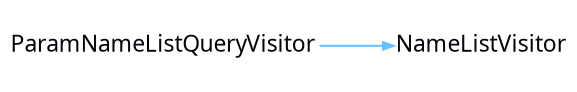 digraph {
 rankdir = "LR"
 bgcolor = none;
 layout  = dot;
 edge [
   arrowsize = "0.5"
   color     = "#69BFFFFF"
 ]
 WRKcf2Z[
   shape    = none
   label    = "ParamNameListQueryVisitor"
   margin   = "0.01"
   fontname = "Segoe UI"
   fontsize = "11"
   fontcolor= "#010509FF"
 ]
 dBicf2Z[
   shape    = none
   label    = "NameListVisitor"
   margin   = "0.01"
   fontname = "Segoe UI"
   fontsize = "11"
   fontcolor= "#010509FF"
 ]
 WRKcf2Z->dBicf2Z
}
